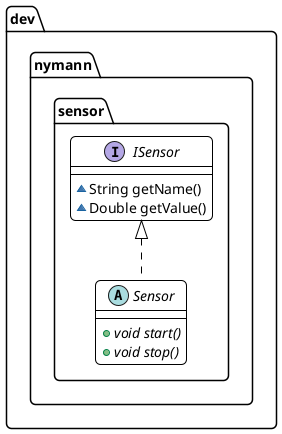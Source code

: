 @startuml
skinparam roundCorner 10
skinparam shadowing false
skinparam classFontName Lato
skinparam classFontSize 16
skinparam defaultFontName Source Code Pro
skinparam defaultFontSize 14
skinparam ClassAttributeFontStyle normal
skinparam ClassBackgroundColor white
skinparam ClassBorderColor black
skinparam ClassBorderThickness 1
skinparam ArrowColor black
skinparam linetype polyline
abstract class dev.nymann.sensor.Sensor {
+ {abstract}void start()
+ {abstract}void stop()
}
interface dev.nymann.sensor.ISensor {
~ String getName()
~ Double getValue()
}


dev.nymann.sensor.ISensor <|.. dev.nymann.sensor.Sensor
@enduml
